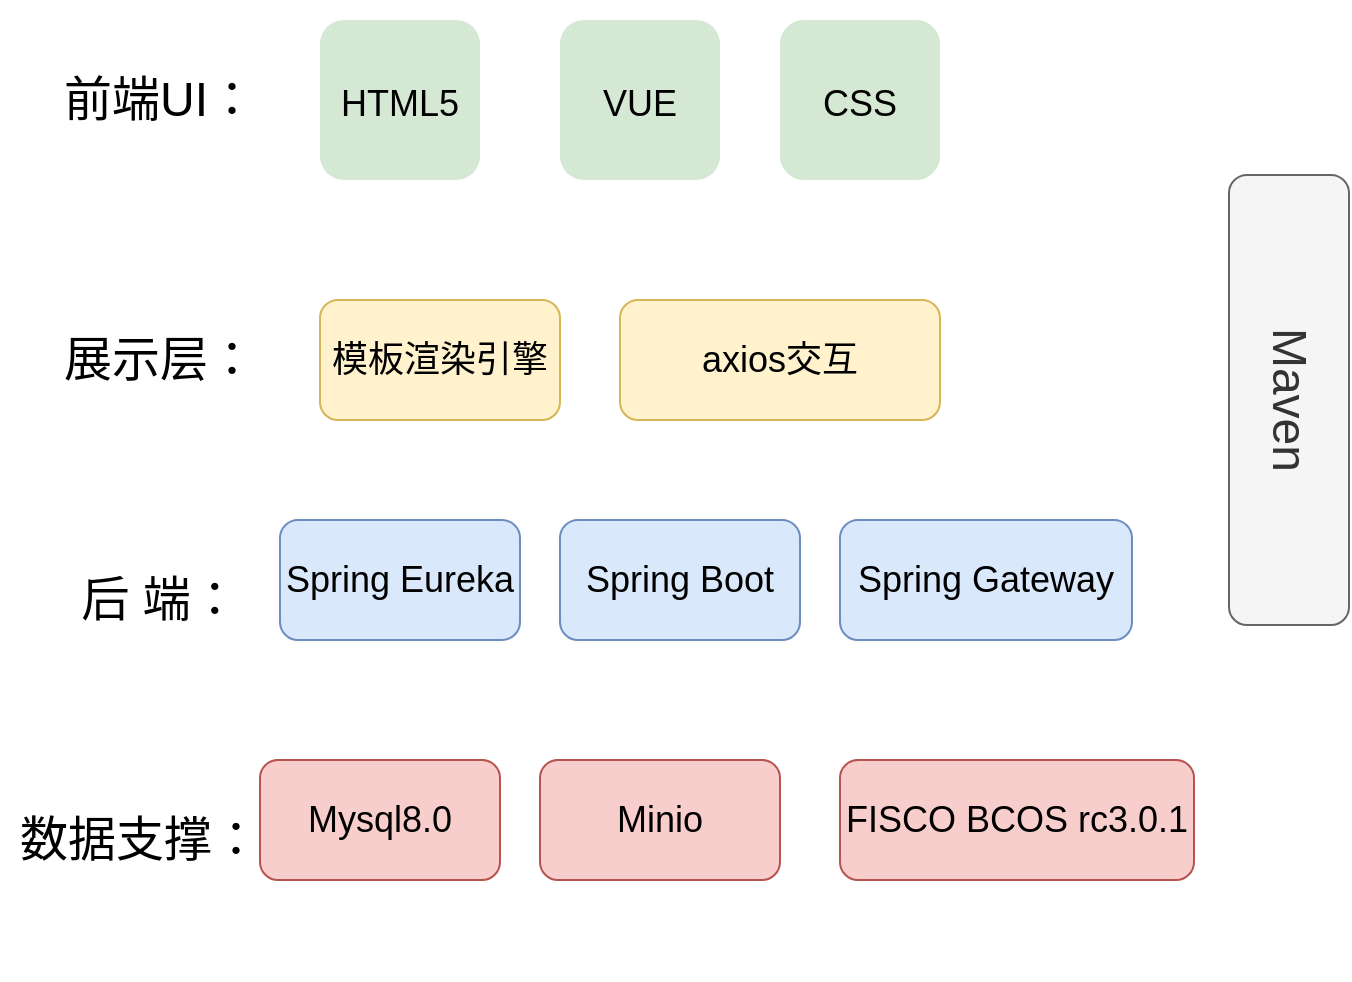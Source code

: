 <mxfile version="16.4.0" type="device"><diagram id="RvNZSvbVDWoss0MY_EJN" name="第 1 页"><mxGraphModel dx="1051" dy="692" grid="1" gridSize="10" guides="1" tooltips="1" connect="1" arrows="1" fold="1" page="1" pageScale="1" pageWidth="827" pageHeight="1169" math="0" shadow="0"><root><mxCell id="0"/><mxCell id="1" parent="0"/><mxCell id="PXvfgYjhasdBhar5yPNY-2" value="&lt;font style=&quot;font-size: 24px&quot;&gt;前端UI：&lt;/font&gt;" style="whiteSpace=wrap;html=1;aspect=fixed;strokeColor=none;" vertex="1" parent="1"><mxGeometry x="100" y="90" width="100" height="100" as="geometry"/></mxCell><mxCell id="PXvfgYjhasdBhar5yPNY-4" value="&lt;font style=&quot;font-size: 18px&quot;&gt;HTML5&lt;/font&gt;" style="whiteSpace=wrap;html=1;aspect=fixed;fontSize=24;fillColor=#d5e8d4;strokeColor=none;rounded=1;" vertex="1" parent="1"><mxGeometry x="230" y="100" width="80" height="80" as="geometry"/></mxCell><mxCell id="PXvfgYjhasdBhar5yPNY-6" value="&lt;font style=&quot;font-size: 18px&quot;&gt;CSS&lt;/font&gt;" style="whiteSpace=wrap;html=1;aspect=fixed;fontSize=24;fillColor=#d5e8d4;strokeColor=none;rounded=1;glass=0;" vertex="1" parent="1"><mxGeometry x="460" y="100" width="80" height="80" as="geometry"/></mxCell><mxCell id="PXvfgYjhasdBhar5yPNY-7" value="&lt;font style=&quot;font-size: 18px&quot;&gt;VUE&lt;/font&gt;" style="whiteSpace=wrap;html=1;aspect=fixed;fontSize=24;fillColor=#d5e8d4;strokeColor=none;rounded=1;" vertex="1" parent="1"><mxGeometry x="350" y="100" width="80" height="80" as="geometry"/></mxCell><mxCell id="PXvfgYjhasdBhar5yPNY-10" value="模板渲染引擎" style="rounded=1;whiteSpace=wrap;html=1;fontSize=18;fillColor=#fff2cc;strokeColor=#d6b656;" vertex="1" parent="1"><mxGeometry x="230" y="240" width="120" height="60" as="geometry"/></mxCell><mxCell id="PXvfgYjhasdBhar5yPNY-11" value="axios交互" style="rounded=1;whiteSpace=wrap;html=1;glass=0;fontSize=18;fillColor=#fff2cc;strokeColor=#d6b656;" vertex="1" parent="1"><mxGeometry x="380" y="240" width="160" height="60" as="geometry"/></mxCell><mxCell id="PXvfgYjhasdBhar5yPNY-15" value="&lt;font style=&quot;font-size: 24px&quot;&gt;展示层：&lt;/font&gt;" style="whiteSpace=wrap;html=1;aspect=fixed;strokeColor=none;" vertex="1" parent="1"><mxGeometry x="100" y="220" width="100" height="100" as="geometry"/></mxCell><mxCell id="PXvfgYjhasdBhar5yPNY-18" value="&lt;font style=&quot;font-size: 24px&quot;&gt;后 端：&lt;/font&gt;" style="whiteSpace=wrap;html=1;aspect=fixed;strokeColor=none;" vertex="1" parent="1"><mxGeometry x="100" y="340" width="100" height="100" as="geometry"/></mxCell><mxCell id="PXvfgYjhasdBhar5yPNY-19" value="&lt;font style=&quot;font-size: 18px&quot;&gt;Spring Eureka&lt;/font&gt;" style="rounded=1;whiteSpace=wrap;html=1;glass=0;fontSize=6;fillColor=#dae8fc;strokeColor=#6c8ebf;" vertex="1" parent="1"><mxGeometry x="210" y="350" width="120" height="60" as="geometry"/></mxCell><mxCell id="PXvfgYjhasdBhar5yPNY-20" value="&lt;font style=&quot;font-size: 18px&quot;&gt;Spring Gateway&lt;/font&gt;" style="rounded=1;whiteSpace=wrap;html=1;glass=0;fontSize=6;fillColor=#dae8fc;strokeColor=#6c8ebf;" vertex="1" parent="1"><mxGeometry x="490" y="350" width="146" height="60" as="geometry"/></mxCell><mxCell id="PXvfgYjhasdBhar5yPNY-21" value="Spring Boot" style="rounded=1;whiteSpace=wrap;html=1;glass=0;fontSize=18;fillColor=#dae8fc;strokeColor=#6c8ebf;" vertex="1" parent="1"><mxGeometry x="350" y="350" width="120" height="60" as="geometry"/></mxCell><mxCell id="PXvfgYjhasdBhar5yPNY-23" value="&lt;font style=&quot;font-size: 24px&quot;&gt;数据支撑：&lt;/font&gt;" style="whiteSpace=wrap;html=1;aspect=fixed;strokeColor=none;" vertex="1" parent="1"><mxGeometry x="70" y="440" width="140" height="140" as="geometry"/></mxCell><mxCell id="PXvfgYjhasdBhar5yPNY-25" value="&lt;span style=&quot;font-size: 18px&quot;&gt;Mysql8.0&lt;/span&gt;" style="rounded=1;whiteSpace=wrap;html=1;glass=0;fontSize=6;fillColor=#f8cecc;strokeColor=#b85450;" vertex="1" parent="1"><mxGeometry x="200" y="470" width="120" height="60" as="geometry"/></mxCell><mxCell id="PXvfgYjhasdBhar5yPNY-26" value="&lt;span style=&quot;font-size: 18px&quot;&gt;Minio&lt;/span&gt;" style="rounded=1;whiteSpace=wrap;html=1;glass=0;fontSize=6;fillColor=#f8cecc;strokeColor=#b85450;" vertex="1" parent="1"><mxGeometry x="340" y="470" width="120" height="60" as="geometry"/></mxCell><mxCell id="PXvfgYjhasdBhar5yPNY-27" value="&lt;span style=&quot;font-size: 18px&quot;&gt;FISCO BCOS rc3.0.1&lt;/span&gt;" style="rounded=1;whiteSpace=wrap;html=1;glass=0;fontSize=6;fillColor=#f8cecc;strokeColor=#b85450;" vertex="1" parent="1"><mxGeometry x="490" y="470" width="177" height="60" as="geometry"/></mxCell><mxCell id="PXvfgYjhasdBhar5yPNY-29" value="Maven" style="rounded=1;whiteSpace=wrap;html=1;glass=0;fontSize=24;rotation=90;fillColor=#f5f5f5;strokeColor=#666666;fontColor=#333333;" vertex="1" parent="1"><mxGeometry x="602" y="260" width="225" height="60" as="geometry"/></mxCell></root></mxGraphModel></diagram></mxfile>